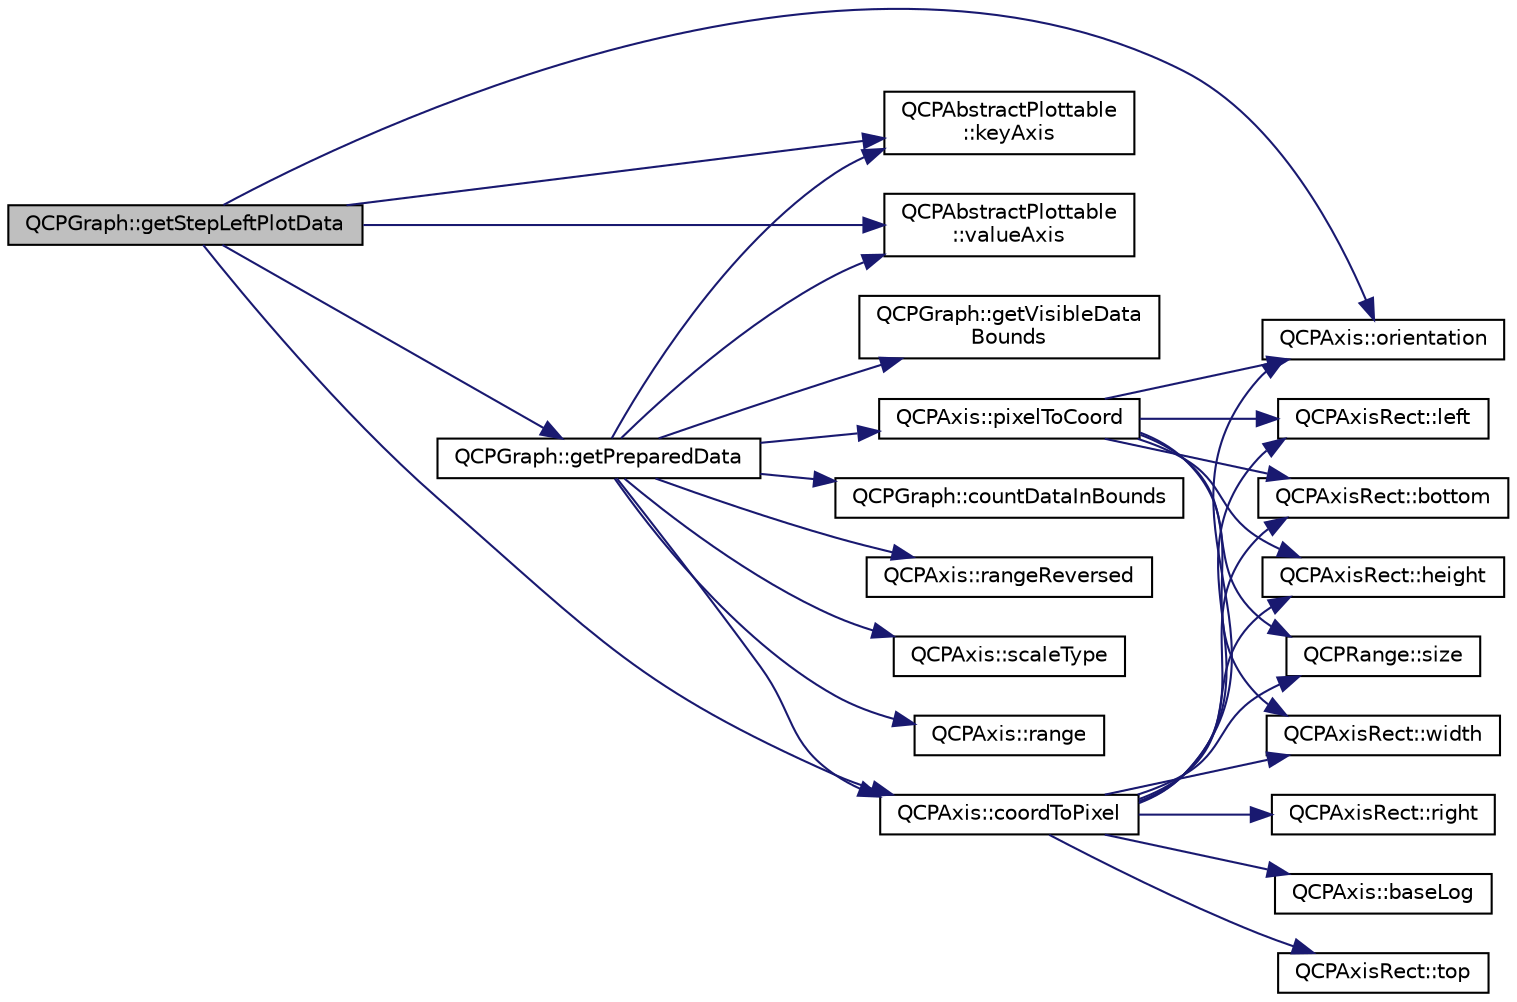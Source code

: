 digraph "QCPGraph::getStepLeftPlotData"
{
  edge [fontname="Helvetica",fontsize="10",labelfontname="Helvetica",labelfontsize="10"];
  node [fontname="Helvetica",fontsize="10",shape=record];
  rankdir="LR";
  Node495 [label="QCPGraph::getStepLeftPlotData",height=0.2,width=0.4,color="black", fillcolor="grey75", style="filled", fontcolor="black"];
  Node495 -> Node496 [color="midnightblue",fontsize="10",style="solid",fontname="Helvetica"];
  Node496 [label="QCPAbstractPlottable\l::keyAxis",height=0.2,width=0.4,color="black", fillcolor="white", style="filled",URL="$class_q_c_p_abstract_plottable.html#a2cdd6f0dd5e9a979037f86b4000d9cfe"];
  Node495 -> Node497 [color="midnightblue",fontsize="10",style="solid",fontname="Helvetica"];
  Node497 [label="QCPAbstractPlottable\l::valueAxis",height=0.2,width=0.4,color="black", fillcolor="white", style="filled",URL="$class_q_c_p_abstract_plottable.html#af47809a644a68ffd955fb30b01fb4f2f"];
  Node495 -> Node498 [color="midnightblue",fontsize="10",style="solid",fontname="Helvetica"];
  Node498 [label="QCPGraph::getPreparedData",height=0.2,width=0.4,color="black", fillcolor="white", style="filled",URL="$class_q_c_p_graph.html#ae853c297da9d21b6720d2d1c3b0121bf"];
  Node498 -> Node496 [color="midnightblue",fontsize="10",style="solid",fontname="Helvetica"];
  Node498 -> Node497 [color="midnightblue",fontsize="10",style="solid",fontname="Helvetica"];
  Node498 -> Node499 [color="midnightblue",fontsize="10",style="solid",fontname="Helvetica"];
  Node499 [label="QCPGraph::getVisibleData\lBounds",height=0.2,width=0.4,color="black", fillcolor="white", style="filled",URL="$class_q_c_p_graph.html#abda485a2f71ebe00d890840acbb91516"];
  Node498 -> Node500 [color="midnightblue",fontsize="10",style="solid",fontname="Helvetica"];
  Node500 [label="QCPAxis::coordToPixel",height=0.2,width=0.4,color="black", fillcolor="white", style="filled",URL="$class_q_c_p_axis.html#af15d1b3a7f7e9b53d759d3ccff1fe4b4"];
  Node500 -> Node501 [color="midnightblue",fontsize="10",style="solid",fontname="Helvetica"];
  Node501 [label="QCPAxis::orientation",height=0.2,width=0.4,color="black", fillcolor="white", style="filled",URL="$class_q_c_p_axis.html#ab988ef4538e2655bb77bd138189cd42e"];
  Node500 -> Node502 [color="midnightblue",fontsize="10",style="solid",fontname="Helvetica"];
  Node502 [label="QCPRange::size",height=0.2,width=0.4,color="black", fillcolor="white", style="filled",URL="$class_q_c_p_range.html#a62326e7cc4316b96df6a60813230e63f"];
  Node500 -> Node503 [color="midnightblue",fontsize="10",style="solid",fontname="Helvetica"];
  Node503 [label="QCPAxisRect::width",height=0.2,width=0.4,color="black", fillcolor="white", style="filled",URL="$class_q_c_p_axis_rect.html#a204645398a4f9d0b0189385c7c2cfb91"];
  Node500 -> Node504 [color="midnightblue",fontsize="10",style="solid",fontname="Helvetica"];
  Node504 [label="QCPAxisRect::left",height=0.2,width=0.4,color="black", fillcolor="white", style="filled",URL="$class_q_c_p_axis_rect.html#afb4a3de02046b20b9310bdb8fca781c3"];
  Node500 -> Node505 [color="midnightblue",fontsize="10",style="solid",fontname="Helvetica"];
  Node505 [label="QCPAxisRect::right",height=0.2,width=0.4,color="black", fillcolor="white", style="filled",URL="$class_q_c_p_axis_rect.html#a3f819d4a1b2193723d1fdafc573eea10"];
  Node500 -> Node506 [color="midnightblue",fontsize="10",style="solid",fontname="Helvetica"];
  Node506 [label="QCPAxis::baseLog",height=0.2,width=0.4,color="black", fillcolor="white", style="filled",URL="$class_q_c_p_axis.html#ae759538b7eeb12259944e75a6bc359da"];
  Node500 -> Node507 [color="midnightblue",fontsize="10",style="solid",fontname="Helvetica"];
  Node507 [label="QCPAxisRect::bottom",height=0.2,width=0.4,color="black", fillcolor="white", style="filled",URL="$class_q_c_p_axis_rect.html#acefdf1abaa8a8ab681e906cc2be9581e"];
  Node500 -> Node508 [color="midnightblue",fontsize="10",style="solid",fontname="Helvetica"];
  Node508 [label="QCPAxisRect::height",height=0.2,width=0.4,color="black", fillcolor="white", style="filled",URL="$class_q_c_p_axis_rect.html#acc4377809e79d9a089ab790f39429b0d"];
  Node500 -> Node509 [color="midnightblue",fontsize="10",style="solid",fontname="Helvetica"];
  Node509 [label="QCPAxisRect::top",height=0.2,width=0.4,color="black", fillcolor="white", style="filled",URL="$class_q_c_p_axis_rect.html#a45dbad181cbb9f09d068dbb76c817c95"];
  Node498 -> Node510 [color="midnightblue",fontsize="10",style="solid",fontname="Helvetica"];
  Node510 [label="QCPGraph::countDataInBounds",height=0.2,width=0.4,color="black", fillcolor="white", style="filled",URL="$class_q_c_p_graph.html#ae413e4ea50fea821a48ee2b3c4aaa055"];
  Node498 -> Node511 [color="midnightblue",fontsize="10",style="solid",fontname="Helvetica"];
  Node511 [label="QCPAxis::rangeReversed",height=0.2,width=0.4,color="black", fillcolor="white", style="filled",URL="$class_q_c_p_axis.html#ab9866dd1a78f1920f491ec12a794bec2"];
  Node498 -> Node512 [color="midnightblue",fontsize="10",style="solid",fontname="Helvetica"];
  Node512 [label="QCPAxis::pixelToCoord",height=0.2,width=0.4,color="black", fillcolor="white", style="filled",URL="$class_q_c_p_axis.html#a536ef8f624cac59b6b6fdcb495723c57"];
  Node512 -> Node501 [color="midnightblue",fontsize="10",style="solid",fontname="Helvetica"];
  Node512 -> Node504 [color="midnightblue",fontsize="10",style="solid",fontname="Helvetica"];
  Node512 -> Node503 [color="midnightblue",fontsize="10",style="solid",fontname="Helvetica"];
  Node512 -> Node502 [color="midnightblue",fontsize="10",style="solid",fontname="Helvetica"];
  Node512 -> Node507 [color="midnightblue",fontsize="10",style="solid",fontname="Helvetica"];
  Node512 -> Node508 [color="midnightblue",fontsize="10",style="solid",fontname="Helvetica"];
  Node498 -> Node513 [color="midnightblue",fontsize="10",style="solid",fontname="Helvetica"];
  Node513 [label="QCPAxis::scaleType",height=0.2,width=0.4,color="black", fillcolor="white", style="filled",URL="$class_q_c_p_axis.html#ad23e9ad97b44e9aeaf4fab8904280098"];
  Node498 -> Node514 [color="midnightblue",fontsize="10",style="solid",fontname="Helvetica"];
  Node514 [label="QCPAxis::range",height=0.2,width=0.4,color="black", fillcolor="white", style="filled",URL="$class_q_c_p_axis.html#ac4058855a81f1a883cf2e754f6a6acb1"];
  Node495 -> Node501 [color="midnightblue",fontsize="10",style="solid",fontname="Helvetica"];
  Node495 -> Node500 [color="midnightblue",fontsize="10",style="solid",fontname="Helvetica"];
}
